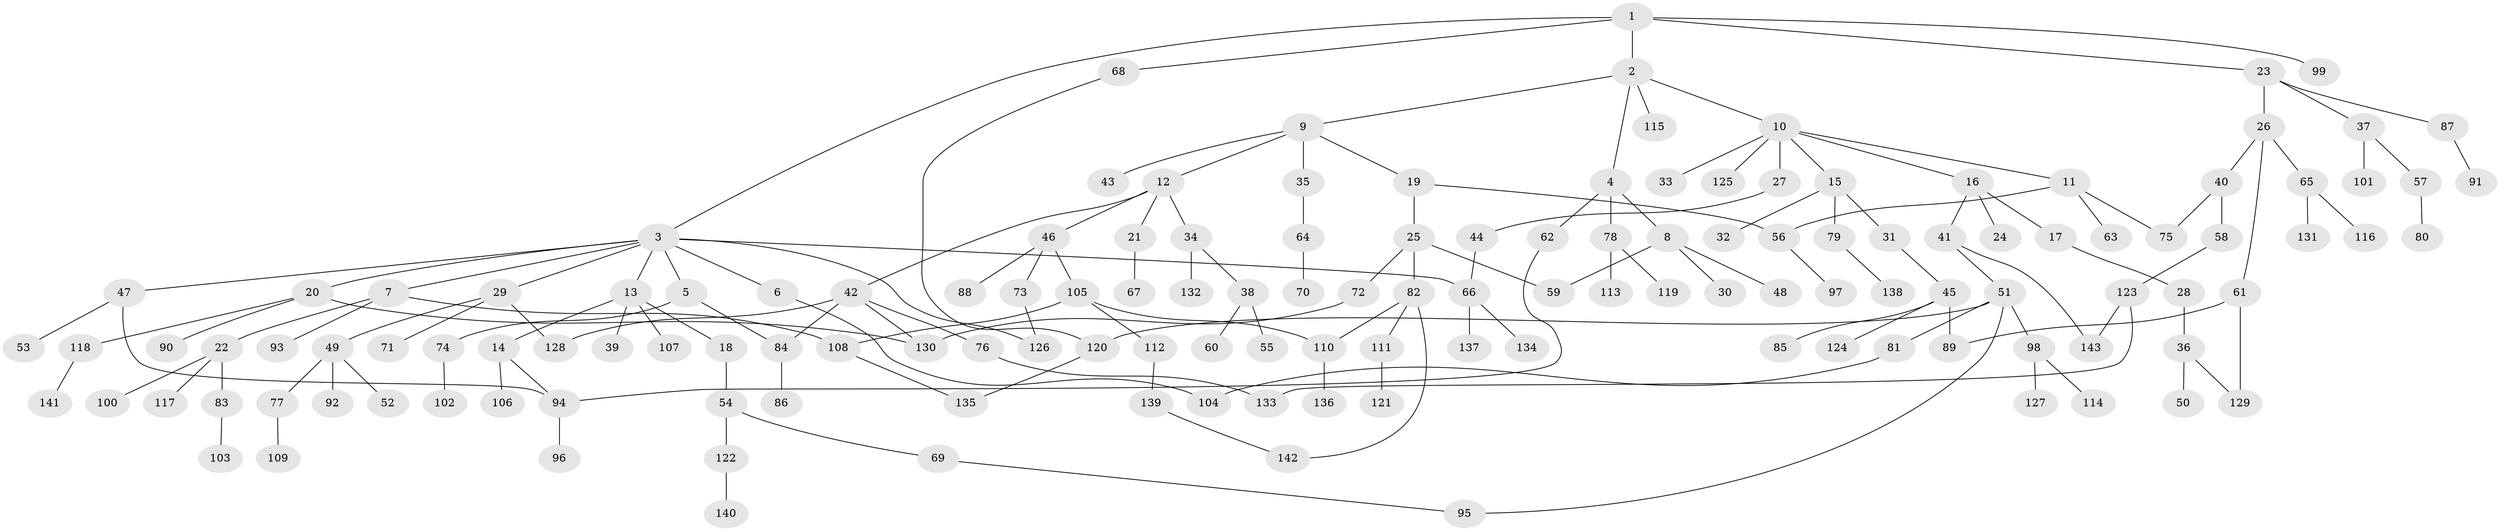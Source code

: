 // Generated by graph-tools (version 1.1) at 2025/01/03/09/25 03:01:04]
// undirected, 143 vertices, 164 edges
graph export_dot {
graph [start="1"]
  node [color=gray90,style=filled];
  1;
  2;
  3;
  4;
  5;
  6;
  7;
  8;
  9;
  10;
  11;
  12;
  13;
  14;
  15;
  16;
  17;
  18;
  19;
  20;
  21;
  22;
  23;
  24;
  25;
  26;
  27;
  28;
  29;
  30;
  31;
  32;
  33;
  34;
  35;
  36;
  37;
  38;
  39;
  40;
  41;
  42;
  43;
  44;
  45;
  46;
  47;
  48;
  49;
  50;
  51;
  52;
  53;
  54;
  55;
  56;
  57;
  58;
  59;
  60;
  61;
  62;
  63;
  64;
  65;
  66;
  67;
  68;
  69;
  70;
  71;
  72;
  73;
  74;
  75;
  76;
  77;
  78;
  79;
  80;
  81;
  82;
  83;
  84;
  85;
  86;
  87;
  88;
  89;
  90;
  91;
  92;
  93;
  94;
  95;
  96;
  97;
  98;
  99;
  100;
  101;
  102;
  103;
  104;
  105;
  106;
  107;
  108;
  109;
  110;
  111;
  112;
  113;
  114;
  115;
  116;
  117;
  118;
  119;
  120;
  121;
  122;
  123;
  124;
  125;
  126;
  127;
  128;
  129;
  130;
  131;
  132;
  133;
  134;
  135;
  136;
  137;
  138;
  139;
  140;
  141;
  142;
  143;
  1 -- 2;
  1 -- 3;
  1 -- 23;
  1 -- 68;
  1 -- 99;
  2 -- 4;
  2 -- 9;
  2 -- 10;
  2 -- 115;
  3 -- 5;
  3 -- 6;
  3 -- 7;
  3 -- 13;
  3 -- 20;
  3 -- 29;
  3 -- 47;
  3 -- 66;
  3 -- 126;
  4 -- 8;
  4 -- 62;
  4 -- 78;
  5 -- 74;
  5 -- 84;
  6 -- 104;
  7 -- 22;
  7 -- 93;
  7 -- 108;
  8 -- 30;
  8 -- 48;
  8 -- 59;
  9 -- 12;
  9 -- 19;
  9 -- 35;
  9 -- 43;
  10 -- 11;
  10 -- 15;
  10 -- 16;
  10 -- 27;
  10 -- 33;
  10 -- 125;
  11 -- 63;
  11 -- 75;
  11 -- 56;
  12 -- 21;
  12 -- 34;
  12 -- 42;
  12 -- 46;
  13 -- 14;
  13 -- 18;
  13 -- 39;
  13 -- 107;
  14 -- 106;
  14 -- 94;
  15 -- 31;
  15 -- 32;
  15 -- 79;
  16 -- 17;
  16 -- 24;
  16 -- 41;
  17 -- 28;
  18 -- 54;
  19 -- 25;
  19 -- 56;
  20 -- 90;
  20 -- 118;
  20 -- 130;
  21 -- 67;
  22 -- 83;
  22 -- 100;
  22 -- 117;
  23 -- 26;
  23 -- 37;
  23 -- 87;
  25 -- 59;
  25 -- 72;
  25 -- 82;
  26 -- 40;
  26 -- 61;
  26 -- 65;
  27 -- 44;
  28 -- 36;
  29 -- 49;
  29 -- 71;
  29 -- 128;
  31 -- 45;
  34 -- 38;
  34 -- 132;
  35 -- 64;
  36 -- 50;
  36 -- 129;
  37 -- 57;
  37 -- 101;
  38 -- 55;
  38 -- 60;
  40 -- 58;
  40 -- 75;
  41 -- 51;
  41 -- 143;
  42 -- 76;
  42 -- 84;
  42 -- 130;
  42 -- 128;
  44 -- 66;
  45 -- 85;
  45 -- 124;
  45 -- 89;
  46 -- 73;
  46 -- 88;
  46 -- 105;
  47 -- 53;
  47 -- 94;
  49 -- 52;
  49 -- 77;
  49 -- 92;
  51 -- 81;
  51 -- 95;
  51 -- 98;
  51 -- 120;
  54 -- 69;
  54 -- 122;
  56 -- 97;
  57 -- 80;
  58 -- 123;
  61 -- 89;
  61 -- 129;
  62 -- 94;
  64 -- 70;
  65 -- 116;
  65 -- 131;
  66 -- 134;
  66 -- 137;
  68 -- 120;
  69 -- 95;
  72 -- 130;
  73 -- 126;
  74 -- 102;
  76 -- 133;
  77 -- 109;
  78 -- 113;
  78 -- 119;
  79 -- 138;
  81 -- 104;
  82 -- 111;
  82 -- 142;
  82 -- 110;
  83 -- 103;
  84 -- 86;
  87 -- 91;
  94 -- 96;
  98 -- 114;
  98 -- 127;
  105 -- 108;
  105 -- 110;
  105 -- 112;
  108 -- 135;
  110 -- 136;
  111 -- 121;
  112 -- 139;
  118 -- 141;
  120 -- 135;
  122 -- 140;
  123 -- 133;
  123 -- 143;
  139 -- 142;
}
